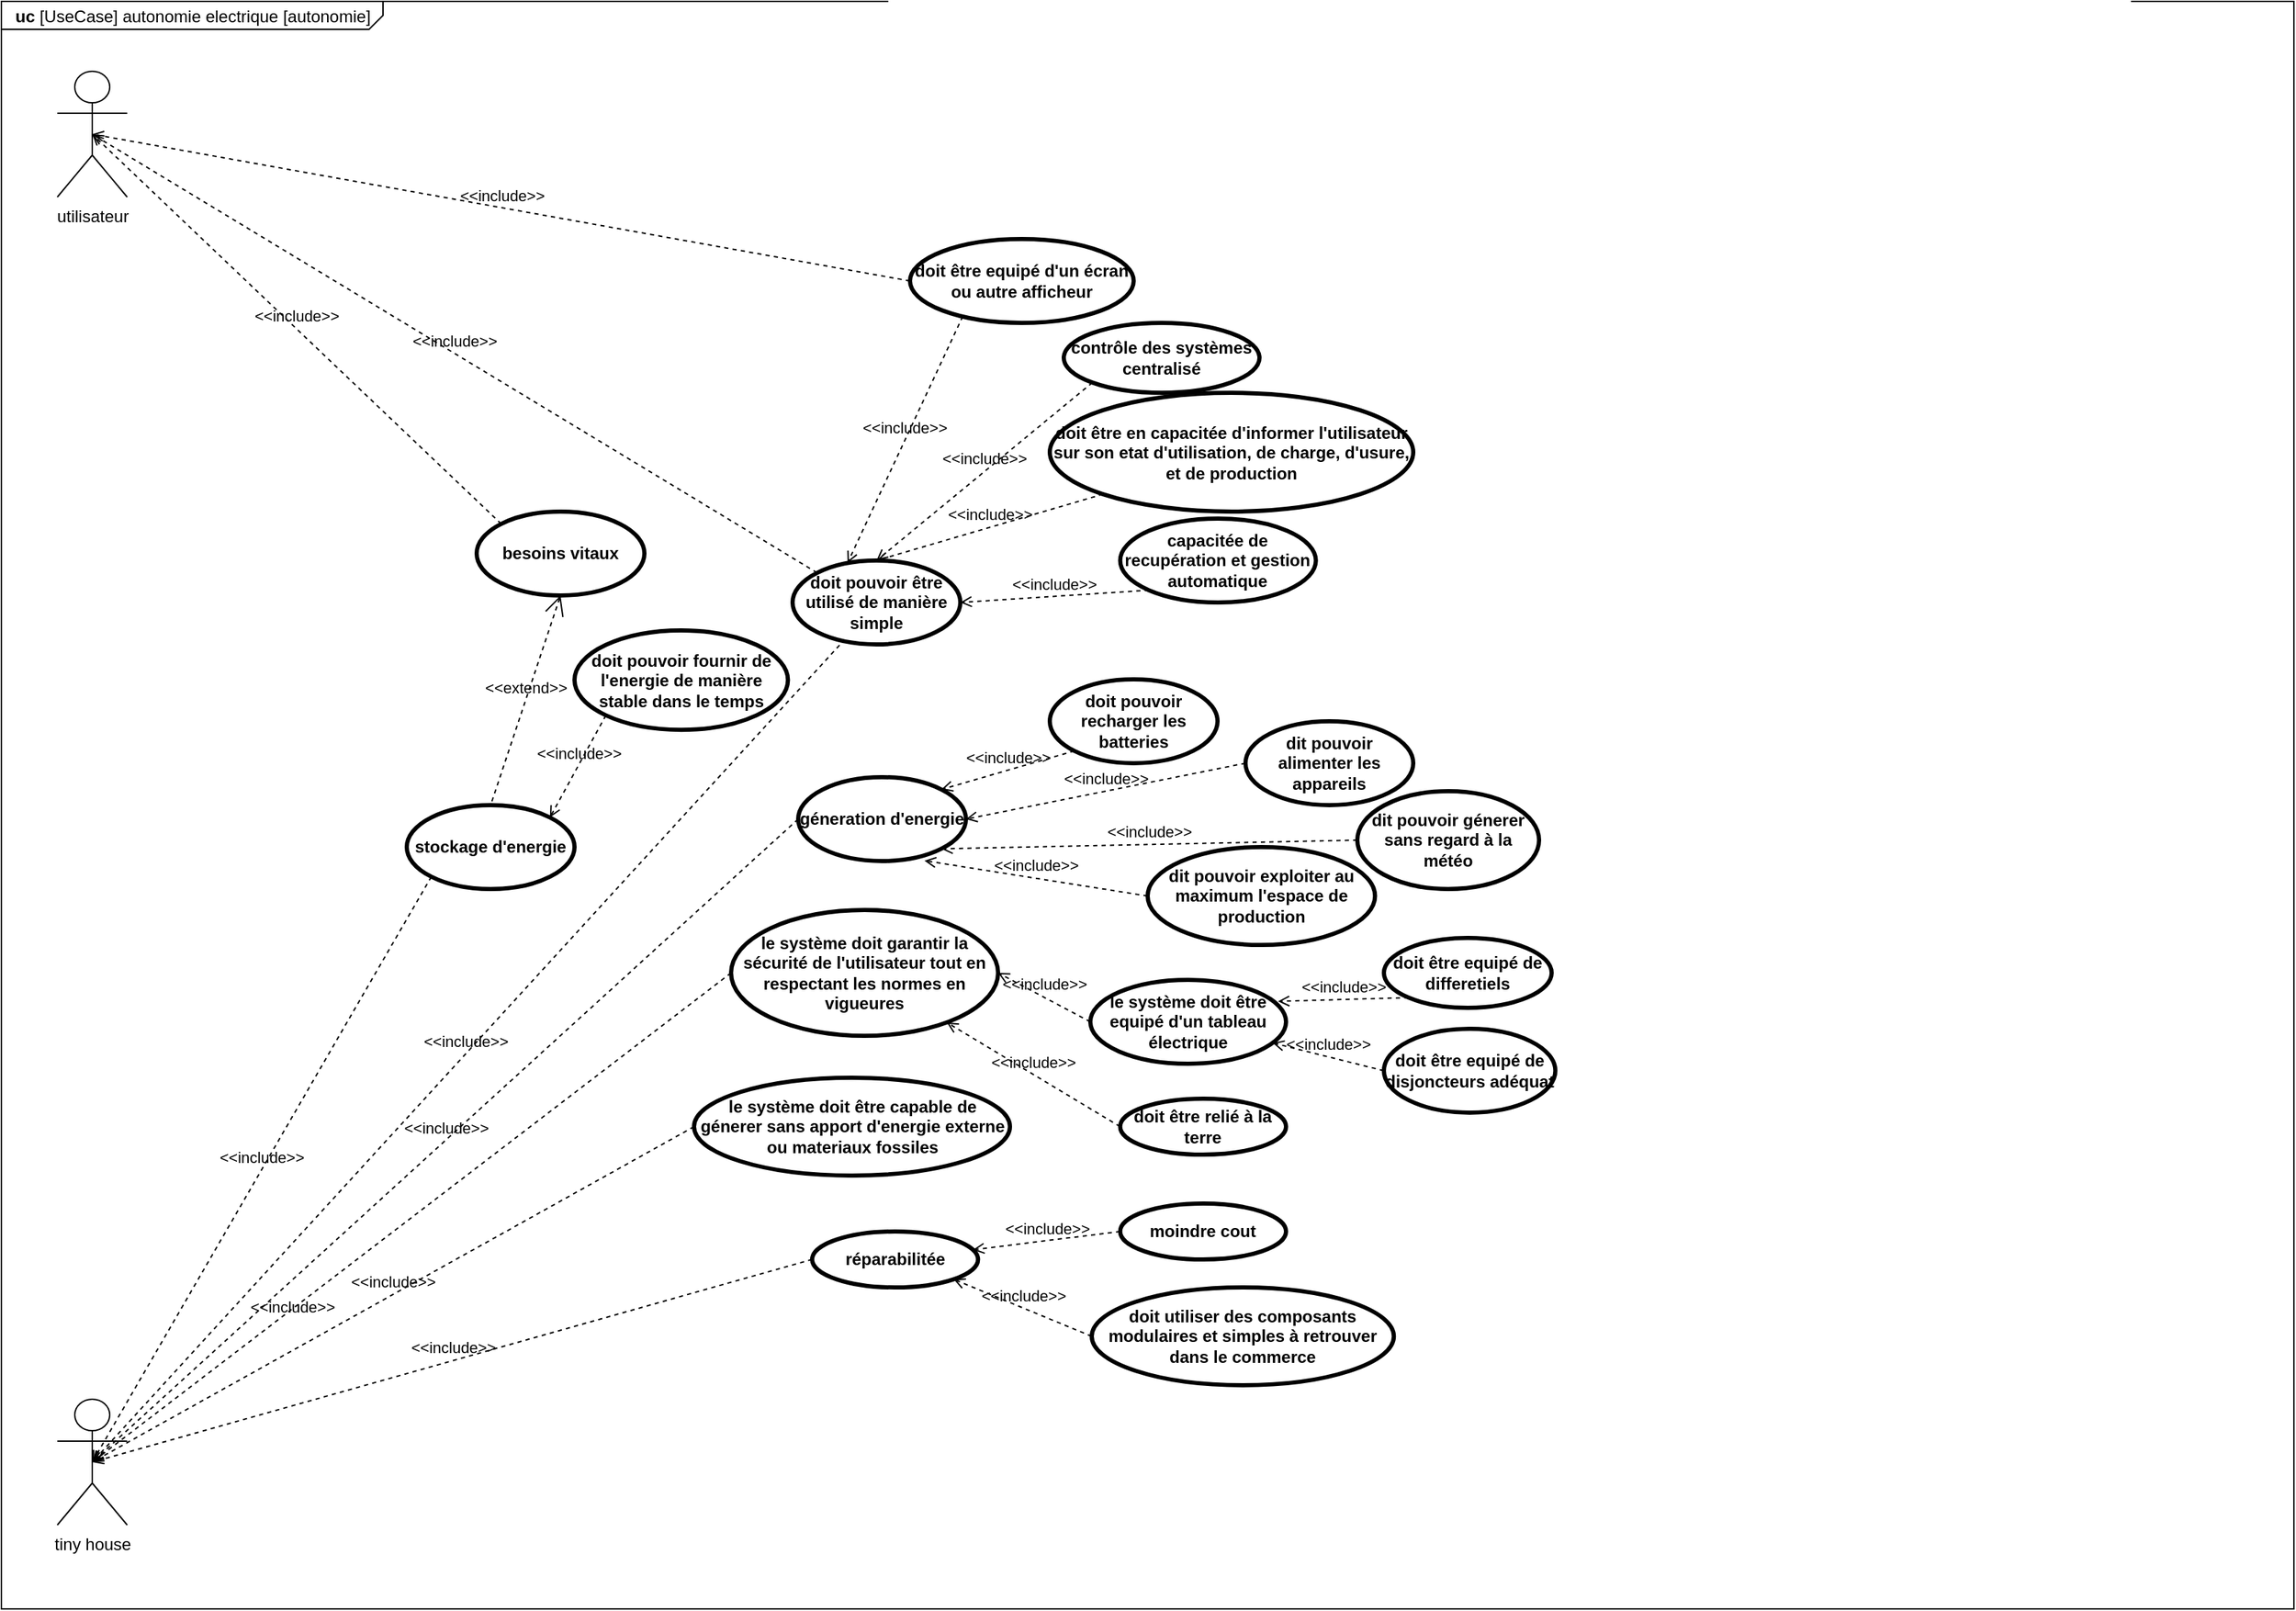 <mxfile compressed="false" version="20.8.10" type="device">
  <diagram id="ey5kdbNLX-NrgfNBIfCb" name="Page-1">
    <mxGraphModel dx="1687" dy="993" grid="1" gridSize="10" guides="1" tooltips="1" connect="1" arrows="1" fold="1" page="1" pageScale="1" pageWidth="1654" pageHeight="1169" math="0" shadow="0">
      <root>
        <mxCell id="0" />
        <mxCell id="1" parent="0" />
        <mxCell id="AsiaTMWd7Ymp4geZkF8p-1" value="&lt;p style=&quot;margin:0px;margin-top:4px;margin-left:10px;text-align:left;&quot;&gt;&lt;b&gt;uc&lt;/b&gt;&amp;nbsp;[UseCase] autonomie electrique [autonomie]&lt;/p&gt;" style="html=1;shape=mxgraph.sysml.package;xSize=90;align=left;spacingLeft=10;overflow=fill;recursiveResize=0;labelX=273;movable=0;resizable=0;rotatable=0;deletable=0;editable=0;connectable=0;" parent="1" vertex="1">
          <mxGeometry x="10" y="10" width="1640" height="1150" as="geometry" />
        </mxCell>
        <mxCell id="73HUtq-qAAyS39G_6vUA-1" value="utilisateur" style="shape=umlActor;html=1;verticalLabelPosition=bottom;verticalAlign=top;align=center;" vertex="1" parent="1">
          <mxGeometry x="50" y="60" width="50" height="90" as="geometry" />
        </mxCell>
        <mxCell id="73HUtq-qAAyS39G_6vUA-2" value="tiny house" style="shape=umlActor;html=1;verticalLabelPosition=bottom;verticalAlign=top;align=center;" vertex="1" parent="1">
          <mxGeometry x="50" y="1010" width="50" height="90" as="geometry" />
        </mxCell>
        <mxCell id="73HUtq-qAAyS39G_6vUA-3" value="stockage d&#39;energie" style="shape=ellipse;html=1;strokeWidth=3;fontStyle=1;whiteSpace=wrap;align=center;perimeter=ellipsePerimeter;" vertex="1" parent="1">
          <mxGeometry x="300" y="585" width="120" height="60" as="geometry" />
        </mxCell>
        <mxCell id="73HUtq-qAAyS39G_6vUA-4" value="&amp;lt;&amp;lt;include&amp;gt;&amp;gt;" style="edgeStyle=none;html=1;endArrow=open;verticalAlign=bottom;dashed=1;labelBackgroundColor=none;rounded=0;exitX=0;exitY=1;exitDx=0;exitDy=0;entryX=0.5;entryY=0.5;entryDx=0;entryDy=0;entryPerimeter=0;" edge="1" parent="1" source="73HUtq-qAAyS39G_6vUA-3" target="73HUtq-qAAyS39G_6vUA-2">
          <mxGeometry width="160" relative="1" as="geometry">
            <mxPoint x="1150" y="255" as="sourcePoint" />
            <mxPoint x="990" y="255" as="targetPoint" />
          </mxGeometry>
        </mxCell>
        <mxCell id="73HUtq-qAAyS39G_6vUA-5" value="besoins vitaux" style="shape=ellipse;html=1;strokeWidth=3;fontStyle=1;whiteSpace=wrap;align=center;perimeter=ellipsePerimeter;" vertex="1" parent="1">
          <mxGeometry x="350" y="375" width="120" height="60" as="geometry" />
        </mxCell>
        <mxCell id="73HUtq-qAAyS39G_6vUA-6" value="&amp;lt;&amp;lt;extend&amp;gt;&amp;gt;" style="edgeStyle=none;html=1;startArrow=open;endArrow=none;startSize=12;verticalAlign=bottom;dashed=1;labelBackgroundColor=none;rounded=0;entryX=0.5;entryY=0;entryDx=0;entryDy=0;exitX=0.5;exitY=1;exitDx=0;exitDy=0;" edge="1" parent="1" source="73HUtq-qAAyS39G_6vUA-5" target="73HUtq-qAAyS39G_6vUA-3">
          <mxGeometry width="160" relative="1" as="geometry">
            <mxPoint x="990" y="255" as="sourcePoint" />
            <mxPoint x="1150" y="255" as="targetPoint" />
          </mxGeometry>
        </mxCell>
        <mxCell id="73HUtq-qAAyS39G_6vUA-7" value="&amp;lt;&amp;lt;include&amp;gt;&amp;gt;" style="edgeStyle=none;html=1;endArrow=open;verticalAlign=bottom;dashed=1;labelBackgroundColor=none;rounded=0;exitX=0;exitY=0;exitDx=0;exitDy=0;entryX=0.5;entryY=0.5;entryDx=0;entryDy=0;entryPerimeter=0;" edge="1" parent="1" source="73HUtq-qAAyS39G_6vUA-5" target="73HUtq-qAAyS39G_6vUA-1">
          <mxGeometry width="160" relative="1" as="geometry">
            <mxPoint x="1150" y="255" as="sourcePoint" />
            <mxPoint x="990" y="255" as="targetPoint" />
          </mxGeometry>
        </mxCell>
        <mxCell id="73HUtq-qAAyS39G_6vUA-8" value="géneration d&#39;energie" style="shape=ellipse;html=1;strokeWidth=3;fontStyle=1;whiteSpace=wrap;align=center;perimeter=ellipsePerimeter;" vertex="1" parent="1">
          <mxGeometry x="580" y="565" width="120" height="60" as="geometry" />
        </mxCell>
        <mxCell id="73HUtq-qAAyS39G_6vUA-9" value="&amp;lt;&amp;lt;include&amp;gt;&amp;gt;" style="edgeStyle=none;html=1;endArrow=open;verticalAlign=bottom;dashed=1;labelBackgroundColor=none;rounded=0;exitX=0;exitY=0.5;exitDx=0;exitDy=0;entryX=0.5;entryY=0.5;entryDx=0;entryDy=0;entryPerimeter=0;" edge="1" parent="1" target="73HUtq-qAAyS39G_6vUA-2" source="73HUtq-qAAyS39G_6vUA-8">
          <mxGeometry width="160" relative="1" as="geometry">
            <mxPoint x="1150" y="335" as="sourcePoint" />
            <mxPoint x="375" y="695.0" as="targetPoint" />
          </mxGeometry>
        </mxCell>
        <mxCell id="73HUtq-qAAyS39G_6vUA-10" value="doit pouvoir recharger les batteries" style="shape=ellipse;html=1;strokeWidth=3;fontStyle=1;whiteSpace=wrap;align=center;perimeter=ellipsePerimeter;" vertex="1" parent="1">
          <mxGeometry x="760" y="495" width="120" height="60" as="geometry" />
        </mxCell>
        <mxCell id="73HUtq-qAAyS39G_6vUA-11" value="&amp;lt;&amp;lt;include&amp;gt;&amp;gt;" style="edgeStyle=none;html=1;endArrow=open;verticalAlign=bottom;dashed=1;labelBackgroundColor=none;rounded=0;entryX=1;entryY=0;entryDx=0;entryDy=0;exitX=0;exitY=1;exitDx=0;exitDy=0;" edge="1" parent="1" source="73HUtq-qAAyS39G_6vUA-10" target="73HUtq-qAAyS39G_6vUA-8">
          <mxGeometry width="160" relative="1" as="geometry">
            <mxPoint x="1150" y="685" as="sourcePoint" />
            <mxPoint x="990" y="685" as="targetPoint" />
          </mxGeometry>
        </mxCell>
        <mxCell id="73HUtq-qAAyS39G_6vUA-12" value="dit pouvoir alimenter les appareils" style="shape=ellipse;html=1;strokeWidth=3;fontStyle=1;whiteSpace=wrap;align=center;perimeter=ellipsePerimeter;" vertex="1" parent="1">
          <mxGeometry x="900" y="525" width="120" height="60" as="geometry" />
        </mxCell>
        <mxCell id="73HUtq-qAAyS39G_6vUA-13" value="&amp;lt;&amp;lt;include&amp;gt;&amp;gt;" style="edgeStyle=none;html=1;endArrow=open;verticalAlign=bottom;dashed=1;labelBackgroundColor=none;rounded=0;entryX=1;entryY=0.5;entryDx=0;entryDy=0;exitX=0;exitY=0.5;exitDx=0;exitDy=0;" edge="1" parent="1" target="73HUtq-qAAyS39G_6vUA-8" source="73HUtq-qAAyS39G_6vUA-12">
          <mxGeometry width="160" relative="1" as="geometry">
            <mxPoint x="1150" y="770" as="sourcePoint" />
            <mxPoint x="682.671" y="658.91" as="targetPoint" />
          </mxGeometry>
        </mxCell>
        <mxCell id="73HUtq-qAAyS39G_6vUA-14" value="le système doit être capable de génerer sans apport d&#39;energie externe ou materiaux fossiles" style="shape=ellipse;html=1;strokeWidth=3;fontStyle=1;whiteSpace=wrap;align=center;perimeter=ellipsePerimeter;" vertex="1" parent="1">
          <mxGeometry x="505.5" y="780" width="226" height="70" as="geometry" />
        </mxCell>
        <mxCell id="73HUtq-qAAyS39G_6vUA-15" value="&amp;lt;&amp;lt;include&amp;gt;&amp;gt;" style="edgeStyle=none;html=1;endArrow=open;verticalAlign=bottom;dashed=1;labelBackgroundColor=none;rounded=0;exitX=0;exitY=0.5;exitDx=0;exitDy=0;entryX=0.5;entryY=0.5;entryDx=0;entryDy=0;entryPerimeter=0;" edge="1" parent="1" target="73HUtq-qAAyS39G_6vUA-2" source="73HUtq-qAAyS39G_6vUA-14">
          <mxGeometry width="160" relative="1" as="geometry">
            <mxPoint x="1150" y="415" as="sourcePoint" />
            <mxPoint x="375" y="695" as="targetPoint" />
          </mxGeometry>
        </mxCell>
        <mxCell id="73HUtq-qAAyS39G_6vUA-20" value="dit pouvoir génerer sans regard à la météo" style="shape=ellipse;html=1;strokeWidth=3;fontStyle=1;whiteSpace=wrap;align=center;perimeter=ellipsePerimeter;" vertex="1" parent="1">
          <mxGeometry x="980" y="575" width="130" height="70" as="geometry" />
        </mxCell>
        <mxCell id="73HUtq-qAAyS39G_6vUA-21" value="&amp;lt;&amp;lt;include&amp;gt;&amp;gt;" style="edgeStyle=none;html=1;endArrow=open;verticalAlign=bottom;dashed=1;labelBackgroundColor=none;rounded=0;entryX=1;entryY=1;entryDx=0;entryDy=0;exitX=0;exitY=0.5;exitDx=0;exitDy=0;" edge="1" parent="1" target="73HUtq-qAAyS39G_6vUA-8" source="73HUtq-qAAyS39G_6vUA-20">
          <mxGeometry width="160" relative="1" as="geometry">
            <mxPoint x="1150" y="840" as="sourcePoint" />
            <mxPoint x="670" y="625" as="targetPoint" />
          </mxGeometry>
        </mxCell>
        <mxCell id="73HUtq-qAAyS39G_6vUA-22" value="doit pouvoir fournir de l&#39;energie de manière stable dans le temps" style="shape=ellipse;html=1;strokeWidth=3;fontStyle=1;whiteSpace=wrap;align=center;perimeter=ellipsePerimeter;" vertex="1" parent="1">
          <mxGeometry x="420.0" y="460" width="152.67" height="71.09" as="geometry" />
        </mxCell>
        <mxCell id="73HUtq-qAAyS39G_6vUA-23" value="&amp;lt;&amp;lt;include&amp;gt;&amp;gt;" style="edgeStyle=none;html=1;endArrow=open;verticalAlign=bottom;dashed=1;labelBackgroundColor=none;rounded=0;entryX=1;entryY=0;entryDx=0;entryDy=0;exitX=0;exitY=1;exitDx=0;exitDy=0;" edge="1" parent="1" target="73HUtq-qAAyS39G_6vUA-3" source="73HUtq-qAAyS39G_6vUA-22">
          <mxGeometry width="160" relative="1" as="geometry">
            <mxPoint x="1067.33" y="616.09" as="sourcePoint" />
            <mxPoint x="600.001" y="505.0" as="targetPoint" />
          </mxGeometry>
        </mxCell>
        <mxCell id="73HUtq-qAAyS39G_6vUA-24" value="dit pouvoir exploiter au maximum l&#39;espace de production" style="shape=ellipse;html=1;strokeWidth=3;fontStyle=1;whiteSpace=wrap;align=center;perimeter=ellipsePerimeter;" vertex="1" parent="1">
          <mxGeometry x="830" y="615" width="162.67" height="70" as="geometry" />
        </mxCell>
        <mxCell id="73HUtq-qAAyS39G_6vUA-25" value="&amp;lt;&amp;lt;include&amp;gt;&amp;gt;" style="edgeStyle=none;html=1;endArrow=open;verticalAlign=bottom;dashed=1;labelBackgroundColor=none;rounded=0;entryX=0.753;entryY=0.995;entryDx=0;entryDy=0;exitX=0;exitY=0.5;exitDx=0;exitDy=0;entryPerimeter=0;" edge="1" parent="1" target="73HUtq-qAAyS39G_6vUA-8" source="73HUtq-qAAyS39G_6vUA-24">
          <mxGeometry width="160" relative="1" as="geometry">
            <mxPoint x="1047.33" y="880" as="sourcePoint" />
            <mxPoint x="580.001" y="656.09" as="targetPoint" />
          </mxGeometry>
        </mxCell>
        <mxCell id="73HUtq-qAAyS39G_6vUA-26" value="le système doit garantir la sécurité de l&#39;utilisateur tout en respectant les normes en vigueures" style="shape=ellipse;html=1;strokeWidth=3;fontStyle=1;whiteSpace=wrap;align=center;perimeter=ellipsePerimeter;" vertex="1" parent="1">
          <mxGeometry x="532" y="660" width="191" height="90" as="geometry" />
        </mxCell>
        <mxCell id="73HUtq-qAAyS39G_6vUA-27" value="&amp;lt;&amp;lt;include&amp;gt;&amp;gt;" style="edgeStyle=none;html=1;endArrow=open;verticalAlign=bottom;dashed=1;labelBackgroundColor=none;rounded=0;exitX=0;exitY=0.5;exitDx=0;exitDy=0;entryX=0.5;entryY=0.5;entryDx=0;entryDy=0;entryPerimeter=0;" edge="1" parent="1" target="73HUtq-qAAyS39G_6vUA-2" source="73HUtq-qAAyS39G_6vUA-26">
          <mxGeometry x="0.389" y="6" width="160" relative="1" as="geometry">
            <mxPoint x="1265" y="505" as="sourcePoint" />
            <mxPoint x="490" y="705" as="targetPoint" />
            <mxPoint as="offset" />
          </mxGeometry>
        </mxCell>
        <mxCell id="73HUtq-qAAyS39G_6vUA-28" value="doit être relié à la terre" style="shape=ellipse;html=1;strokeWidth=3;fontStyle=1;whiteSpace=wrap;align=center;perimeter=ellipsePerimeter;" vertex="1" parent="1">
          <mxGeometry x="810.34" y="795" width="118.66" height="40" as="geometry" />
        </mxCell>
        <mxCell id="73HUtq-qAAyS39G_6vUA-29" value="&amp;lt;&amp;lt;include&amp;gt;&amp;gt;" style="edgeStyle=none;html=1;endArrow=open;verticalAlign=bottom;dashed=1;labelBackgroundColor=none;rounded=0;exitX=0;exitY=0.5;exitDx=0;exitDy=0;" edge="1" parent="1" target="73HUtq-qAAyS39G_6vUA-26" source="73HUtq-qAAyS39G_6vUA-28">
          <mxGeometry width="160" relative="1" as="geometry">
            <mxPoint x="1327.33" y="875" as="sourcePoint" />
            <mxPoint x="450" y="867" as="targetPoint" />
          </mxGeometry>
        </mxCell>
        <mxCell id="73HUtq-qAAyS39G_6vUA-30" value="le système doit être equipé d&#39;un tableau électrique" style="shape=ellipse;html=1;strokeWidth=3;fontStyle=1;whiteSpace=wrap;align=center;perimeter=ellipsePerimeter;" vertex="1" parent="1">
          <mxGeometry x="789" y="710" width="140" height="60" as="geometry" />
        </mxCell>
        <mxCell id="73HUtq-qAAyS39G_6vUA-31" value="&amp;lt;&amp;lt;include&amp;gt;&amp;gt;" style="edgeStyle=none;html=1;endArrow=open;verticalAlign=bottom;dashed=1;labelBackgroundColor=none;rounded=0;entryX=1;entryY=0.5;entryDx=0;entryDy=0;exitX=0;exitY=0.5;exitDx=0;exitDy=0;" edge="1" parent="1" target="73HUtq-qAAyS39G_6vUA-26" source="73HUtq-qAAyS39G_6vUA-30">
          <mxGeometry width="160" relative="1" as="geometry">
            <mxPoint x="1130" y="1005.55" as="sourcePoint" />
            <mxPoint x="662.671" y="894.46" as="targetPoint" />
          </mxGeometry>
        </mxCell>
        <mxCell id="73HUtq-qAAyS39G_6vUA-32" value="doit être equipé de disjoncteurs adéquat" style="shape=ellipse;html=1;strokeWidth=3;fontStyle=1;whiteSpace=wrap;align=center;perimeter=ellipsePerimeter;" vertex="1" parent="1">
          <mxGeometry x="999" y="745" width="122.67" height="60" as="geometry" />
        </mxCell>
        <mxCell id="73HUtq-qAAyS39G_6vUA-33" value="&amp;lt;&amp;lt;include&amp;gt;&amp;gt;" style="edgeStyle=none;html=1;endArrow=open;verticalAlign=bottom;dashed=1;labelBackgroundColor=none;rounded=0;exitX=0;exitY=0.5;exitDx=0;exitDy=0;" edge="1" parent="1" target="73HUtq-qAAyS39G_6vUA-30" source="73HUtq-qAAyS39G_6vUA-32">
          <mxGeometry width="160" relative="1" as="geometry">
            <mxPoint x="1180" y="715" as="sourcePoint" />
            <mxPoint x="880" y="855" as="targetPoint" />
          </mxGeometry>
        </mxCell>
        <mxCell id="73HUtq-qAAyS39G_6vUA-34" value="doit être equipé de differetiels" style="shape=ellipse;html=1;strokeWidth=3;fontStyle=1;whiteSpace=wrap;align=center;perimeter=ellipsePerimeter;" vertex="1" parent="1">
          <mxGeometry x="999" y="680" width="120" height="50" as="geometry" />
        </mxCell>
        <mxCell id="73HUtq-qAAyS39G_6vUA-35" value="&amp;lt;&amp;lt;include&amp;gt;&amp;gt;" style="edgeStyle=none;html=1;endArrow=open;verticalAlign=bottom;dashed=1;labelBackgroundColor=none;rounded=0;entryX=0.959;entryY=0.256;entryDx=0;entryDy=0;exitX=0;exitY=1;exitDx=0;exitDy=0;entryPerimeter=0;" edge="1" parent="1" target="73HUtq-qAAyS39G_6vUA-30" source="73HUtq-qAAyS39G_6vUA-34">
          <mxGeometry width="160" relative="1" as="geometry">
            <mxPoint x="1347.33" y="945" as="sourcePoint" />
            <mxPoint x="880.001" y="833.91" as="targetPoint" />
          </mxGeometry>
        </mxCell>
        <mxCell id="73HUtq-qAAyS39G_6vUA-37" value="doit pouvoir être utilisé de manière simple" style="shape=ellipse;html=1;strokeWidth=3;fontStyle=1;whiteSpace=wrap;align=center;perimeter=ellipsePerimeter;" vertex="1" parent="1">
          <mxGeometry x="576" y="410" width="120" height="60" as="geometry" />
        </mxCell>
        <mxCell id="73HUtq-qAAyS39G_6vUA-38" value="&amp;lt;&amp;lt;include&amp;gt;&amp;gt;" style="edgeStyle=none;html=1;endArrow=open;verticalAlign=bottom;dashed=1;labelBackgroundColor=none;rounded=0;exitX=0.28;exitY=1.009;exitDx=0;exitDy=0;entryX=0.5;entryY=0.5;entryDx=0;entryDy=0;entryPerimeter=0;exitPerimeter=0;" edge="1" parent="1" source="73HUtq-qAAyS39G_6vUA-37" target="73HUtq-qAAyS39G_6vUA-2">
          <mxGeometry width="160" relative="1" as="geometry">
            <mxPoint x="1053" y="180.14" as="sourcePoint" />
            <mxPoint x="352.35" y="615.0" as="targetPoint" />
          </mxGeometry>
        </mxCell>
        <mxCell id="73HUtq-qAAyS39G_6vUA-40" value="&amp;lt;&amp;lt;include&amp;gt;&amp;gt;" style="edgeStyle=none;html=1;endArrow=open;verticalAlign=bottom;dashed=1;labelBackgroundColor=none;rounded=0;entryX=0.5;entryY=0.5;entryDx=0;entryDy=0;exitX=0;exitY=0;exitDx=0;exitDy=0;entryPerimeter=0;" edge="1" parent="1" source="73HUtq-qAAyS39G_6vUA-37" target="73HUtq-qAAyS39G_6vUA-1">
          <mxGeometry width="160" relative="1" as="geometry">
            <mxPoint x="564.316" y="340.002" as="sourcePoint" />
            <mxPoint x="470.004" y="367.998" as="targetPoint" />
          </mxGeometry>
        </mxCell>
        <mxCell id="73HUtq-qAAyS39G_6vUA-41" value="doit être en capacitée d&#39;informer l&#39;utilisateur sur son etat d&#39;utilisation, de charge, d&#39;usure, et de production" style="shape=ellipse;html=1;strokeWidth=3;fontStyle=1;whiteSpace=wrap;align=center;perimeter=ellipsePerimeter;" vertex="1" parent="1">
          <mxGeometry x="760" y="290" width="260" height="85" as="geometry" />
        </mxCell>
        <mxCell id="73HUtq-qAAyS39G_6vUA-42" value="&amp;lt;&amp;lt;include&amp;gt;&amp;gt;" style="edgeStyle=none;html=1;endArrow=open;verticalAlign=bottom;dashed=1;labelBackgroundColor=none;rounded=0;entryX=0.5;entryY=0;entryDx=0;entryDy=0;exitX=0;exitY=1;exitDx=0;exitDy=0;" edge="1" parent="1" source="73HUtq-qAAyS39G_6vUA-41" target="73HUtq-qAAyS39G_6vUA-37">
          <mxGeometry width="160" relative="1" as="geometry">
            <mxPoint x="1107.16" y="440" as="sourcePoint" />
            <mxPoint x="640.004" y="328.998" as="targetPoint" />
          </mxGeometry>
        </mxCell>
        <mxCell id="73HUtq-qAAyS39G_6vUA-43" value="doit être equipé d&#39;un écran ou autre afficheur" style="shape=ellipse;html=1;strokeWidth=3;fontStyle=1;whiteSpace=wrap;align=center;perimeter=ellipsePerimeter;" vertex="1" parent="1">
          <mxGeometry x="660" y="180" width="160" height="60" as="geometry" />
        </mxCell>
        <mxCell id="73HUtq-qAAyS39G_6vUA-44" value="&amp;lt;&amp;lt;include&amp;gt;&amp;gt;" style="edgeStyle=none;html=1;endArrow=open;verticalAlign=bottom;dashed=1;labelBackgroundColor=none;rounded=0;entryX=0.5;entryY=0.5;entryDx=0;entryDy=0;exitX=0;exitY=0.5;exitDx=0;exitDy=0;entryPerimeter=0;" edge="1" parent="1" source="73HUtq-qAAyS39G_6vUA-43" target="73HUtq-qAAyS39G_6vUA-1">
          <mxGeometry width="160" relative="1" as="geometry">
            <mxPoint x="886.57" y="290" as="sourcePoint" />
            <mxPoint x="449.998" y="205.592" as="targetPoint" />
          </mxGeometry>
        </mxCell>
        <mxCell id="73HUtq-qAAyS39G_6vUA-45" value="&lt;b&gt;capacitée de recupération et gestion automatique&lt;/b&gt;" style="shape=ellipse;html=1;strokeWidth=3;fontStyle=1;whiteSpace=wrap;align=center;perimeter=ellipsePerimeter;" vertex="1" parent="1">
          <mxGeometry x="810.34" y="380" width="140" height="60" as="geometry" />
        </mxCell>
        <mxCell id="73HUtq-qAAyS39G_6vUA-46" value="&amp;lt;&amp;lt;include&amp;gt;&amp;gt;" style="edgeStyle=none;html=1;endArrow=open;verticalAlign=bottom;dashed=1;labelBackgroundColor=none;rounded=0;entryX=1;entryY=0.5;entryDx=0;entryDy=0;exitX=0;exitY=1;exitDx=0;exitDy=0;" edge="1" parent="1" source="73HUtq-qAAyS39G_6vUA-45" target="73HUtq-qAAyS39G_6vUA-37">
          <mxGeometry width="160" relative="1" as="geometry">
            <mxPoint x="1150.57" y="570" as="sourcePoint" />
            <mxPoint x="713.998" y="485.592" as="targetPoint" />
          </mxGeometry>
        </mxCell>
        <mxCell id="73HUtq-qAAyS39G_6vUA-47" value="&lt;b&gt;contrôle des systèmes centralisé&lt;br&gt;&lt;/b&gt;" style="shape=ellipse;html=1;strokeWidth=3;fontStyle=1;whiteSpace=wrap;align=center;perimeter=ellipsePerimeter;" vertex="1" parent="1">
          <mxGeometry x="770" y="240" width="140" height="50" as="geometry" />
        </mxCell>
        <mxCell id="73HUtq-qAAyS39G_6vUA-48" value="&amp;lt;&amp;lt;include&amp;gt;&amp;gt;" style="edgeStyle=none;html=1;endArrow=open;verticalAlign=bottom;dashed=1;labelBackgroundColor=none;rounded=0;entryX=0.5;entryY=0;entryDx=0;entryDy=0;exitX=0;exitY=1;exitDx=0;exitDy=0;" edge="1" parent="1" source="73HUtq-qAAyS39G_6vUA-47" target="73HUtq-qAAyS39G_6vUA-37">
          <mxGeometry width="160" relative="1" as="geometry">
            <mxPoint x="975.79" y="360" as="sourcePoint" />
            <mxPoint x="539.218" y="275.592" as="targetPoint" />
          </mxGeometry>
        </mxCell>
        <mxCell id="73HUtq-qAAyS39G_6vUA-49" value="&amp;lt;&amp;lt;include&amp;gt;&amp;gt;" style="edgeStyle=none;html=1;endArrow=open;verticalAlign=bottom;dashed=1;labelBackgroundColor=none;rounded=0;entryX=0.328;entryY=0.028;entryDx=0;entryDy=0;exitX=0.236;exitY=0.921;exitDx=0;exitDy=0;entryPerimeter=0;exitPerimeter=0;" edge="1" parent="1" source="73HUtq-qAAyS39G_6vUA-43" target="73HUtq-qAAyS39G_6vUA-37">
          <mxGeometry width="160" relative="1" as="geometry">
            <mxPoint x="586.892" y="191.092" as="sourcePoint" />
            <mxPoint x="532.67" y="380" as="targetPoint" />
          </mxGeometry>
        </mxCell>
        <mxCell id="73HUtq-qAAyS39G_6vUA-50" value="doit utiliser des composants modulaires et simples à retrouver dans le commerce" style="shape=ellipse;html=1;strokeWidth=3;fontStyle=1;whiteSpace=wrap;align=center;perimeter=ellipsePerimeter;" vertex="1" parent="1">
          <mxGeometry x="790.0" y="930" width="216.14" height="70" as="geometry" />
        </mxCell>
        <mxCell id="73HUtq-qAAyS39G_6vUA-51" value="&amp;lt;&amp;lt;include&amp;gt;&amp;gt;" style="edgeStyle=none;html=1;endArrow=open;verticalAlign=bottom;dashed=1;labelBackgroundColor=none;rounded=0;exitX=0;exitY=0.5;exitDx=0;exitDy=0;entryX=1;entryY=1;entryDx=0;entryDy=0;" edge="1" parent="1" source="73HUtq-qAAyS39G_6vUA-50" target="73HUtq-qAAyS39G_6vUA-54">
          <mxGeometry width="160" relative="1" as="geometry">
            <mxPoint x="1730.85" y="1050" as="sourcePoint" />
            <mxPoint x="1090.005" y="915.391" as="targetPoint" />
          </mxGeometry>
        </mxCell>
        <mxCell id="73HUtq-qAAyS39G_6vUA-52" value="&lt;b&gt;moindre cout&lt;br&gt;&lt;/b&gt;" style="shape=ellipse;html=1;strokeWidth=3;fontStyle=1;whiteSpace=wrap;align=center;perimeter=ellipsePerimeter;" vertex="1" parent="1">
          <mxGeometry x="810.34" y="870" width="118.66" height="40" as="geometry" />
        </mxCell>
        <mxCell id="73HUtq-qAAyS39G_6vUA-53" value="&amp;lt;&amp;lt;include&amp;gt;&amp;gt;" style="edgeStyle=none;html=1;endArrow=open;verticalAlign=bottom;dashed=1;labelBackgroundColor=none;rounded=0;exitX=0;exitY=0.5;exitDx=0;exitDy=0;" edge="1" parent="1" source="73HUtq-qAAyS39G_6vUA-52" target="73HUtq-qAAyS39G_6vUA-54">
          <mxGeometry width="160" relative="1" as="geometry">
            <mxPoint x="1430.92" y="984.61" as="sourcePoint" />
            <mxPoint x="790.075" y="850.001" as="targetPoint" />
          </mxGeometry>
        </mxCell>
        <mxCell id="73HUtq-qAAyS39G_6vUA-54" value="&lt;b&gt;réparabilitée&lt;br&gt;&lt;/b&gt;" style="shape=ellipse;html=1;strokeWidth=3;fontStyle=1;whiteSpace=wrap;align=center;perimeter=ellipsePerimeter;" vertex="1" parent="1">
          <mxGeometry x="590" y="890" width="118.66" height="40" as="geometry" />
        </mxCell>
        <mxCell id="73HUtq-qAAyS39G_6vUA-55" value="&amp;lt;&amp;lt;include&amp;gt;&amp;gt;" style="edgeStyle=none;html=1;endArrow=open;verticalAlign=bottom;dashed=1;labelBackgroundColor=none;rounded=0;exitX=0;exitY=0.5;exitDx=0;exitDy=0;entryX=0.5;entryY=0.5;entryDx=0;entryDy=0;entryPerimeter=0;" edge="1" parent="1" source="73HUtq-qAAyS39G_6vUA-54" target="73HUtq-qAAyS39G_6vUA-2">
          <mxGeometry width="160" relative="1" as="geometry">
            <mxPoint x="1363.85" y="1064.61" as="sourcePoint" />
            <mxPoint x="723.005" y="930.001" as="targetPoint" />
          </mxGeometry>
        </mxCell>
      </root>
    </mxGraphModel>
  </diagram>
</mxfile>
